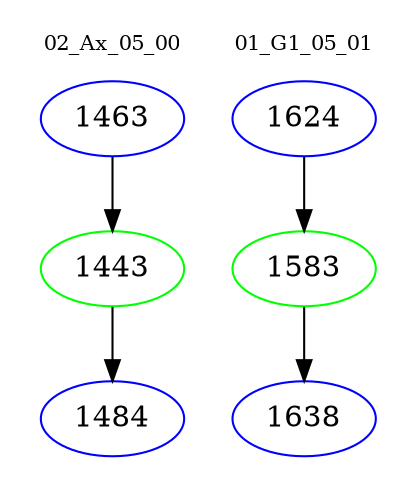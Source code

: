 digraph{
subgraph cluster_0 {
color = white
label = "02_Ax_05_00";
fontsize=10;
T0_1463 [label="1463", color="blue"]
T0_1463 -> T0_1443 [color="black"]
T0_1443 [label="1443", color="green"]
T0_1443 -> T0_1484 [color="black"]
T0_1484 [label="1484", color="blue"]
}
subgraph cluster_1 {
color = white
label = "01_G1_05_01";
fontsize=10;
T1_1624 [label="1624", color="blue"]
T1_1624 -> T1_1583 [color="black"]
T1_1583 [label="1583", color="green"]
T1_1583 -> T1_1638 [color="black"]
T1_1638 [label="1638", color="blue"]
}
}
